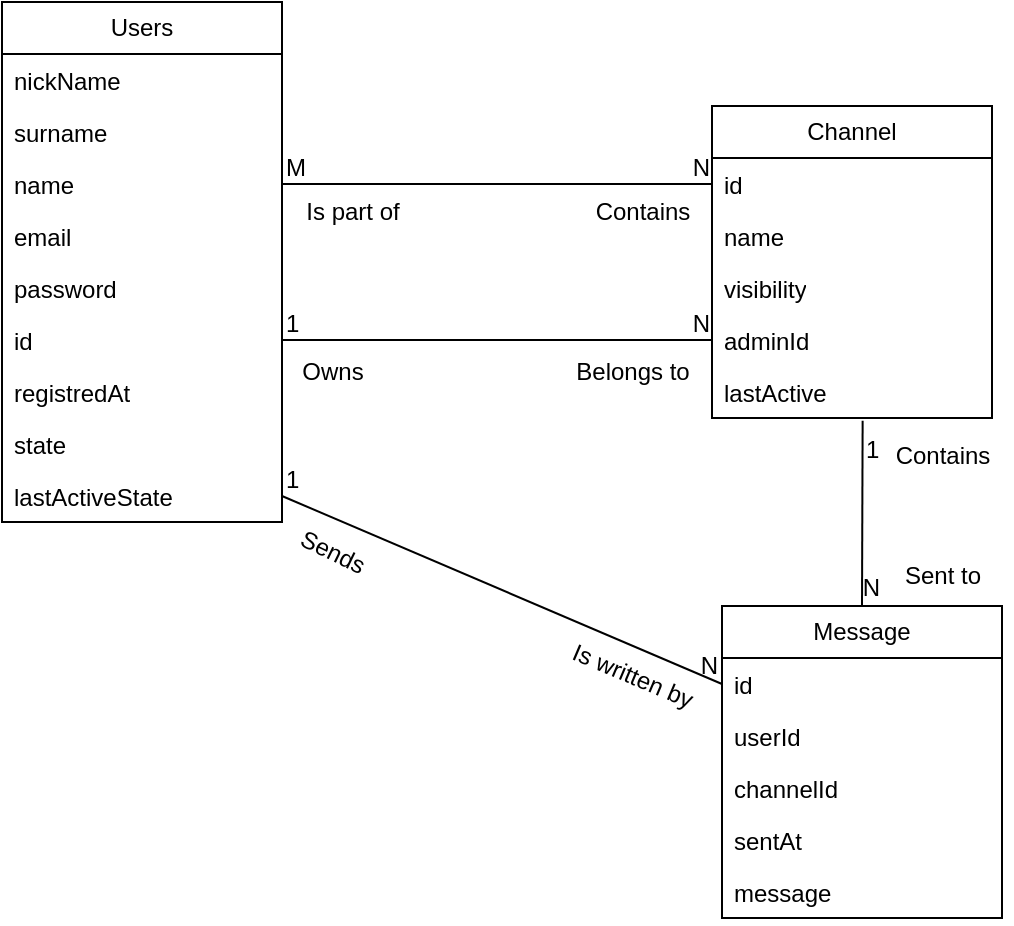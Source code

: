 <mxfile version="24.7.8">
  <diagram id="R2lEEEUBdFMjLlhIrx00" name="Page-1">
    <mxGraphModel dx="1050" dy="669" grid="1" gridSize="10" guides="1" tooltips="1" connect="1" arrows="1" fold="1" page="1" pageScale="1" pageWidth="850" pageHeight="1100" math="0" shadow="0" extFonts="Permanent Marker^https://fonts.googleapis.com/css?family=Permanent+Marker">
      <root>
        <mxCell id="0" />
        <mxCell id="1" parent="0" />
        <mxCell id="FbpiSG0wPmjg65G_D0_f-9" value="Users" style="swimlane;fontStyle=0;childLayout=stackLayout;horizontal=1;startSize=26;fillColor=none;horizontalStack=0;resizeParent=1;resizeParentMax=0;resizeLast=0;collapsible=1;marginBottom=0;whiteSpace=wrap;html=1;" parent="1" vertex="1">
          <mxGeometry x="70" y="68" width="140" height="260" as="geometry" />
        </mxCell>
        <mxCell id="FbpiSG0wPmjg65G_D0_f-10" value="nickName" style="text;strokeColor=none;fillColor=none;align=left;verticalAlign=top;spacingLeft=4;spacingRight=4;overflow=hidden;rotatable=0;points=[[0,0.5],[1,0.5]];portConstraint=eastwest;whiteSpace=wrap;html=1;" parent="FbpiSG0wPmjg65G_D0_f-9" vertex="1">
          <mxGeometry y="26" width="140" height="26" as="geometry" />
        </mxCell>
        <mxCell id="FbpiSG0wPmjg65G_D0_f-13" value="surname" style="text;strokeColor=none;fillColor=none;align=left;verticalAlign=top;spacingLeft=4;spacingRight=4;overflow=hidden;rotatable=0;points=[[0,0.5],[1,0.5]];portConstraint=eastwest;whiteSpace=wrap;html=1;" parent="FbpiSG0wPmjg65G_D0_f-9" vertex="1">
          <mxGeometry y="52" width="140" height="26" as="geometry" />
        </mxCell>
        <mxCell id="FbpiSG0wPmjg65G_D0_f-12" value="name" style="text;strokeColor=none;fillColor=none;align=left;verticalAlign=top;spacingLeft=4;spacingRight=4;overflow=hidden;rotatable=0;points=[[0,0.5],[1,0.5]];portConstraint=eastwest;whiteSpace=wrap;html=1;" parent="FbpiSG0wPmjg65G_D0_f-9" vertex="1">
          <mxGeometry y="78" width="140" height="26" as="geometry" />
        </mxCell>
        <mxCell id="FbpiSG0wPmjg65G_D0_f-17" value="email" style="text;strokeColor=none;fillColor=none;align=left;verticalAlign=top;spacingLeft=4;spacingRight=4;overflow=hidden;rotatable=0;points=[[0,0.5],[1,0.5]];portConstraint=eastwest;whiteSpace=wrap;html=1;" parent="FbpiSG0wPmjg65G_D0_f-9" vertex="1">
          <mxGeometry y="104" width="140" height="26" as="geometry" />
        </mxCell>
        <mxCell id="FbpiSG0wPmjg65G_D0_f-16" value="password" style="text;strokeColor=none;fillColor=none;align=left;verticalAlign=top;spacingLeft=4;spacingRight=4;overflow=hidden;rotatable=0;points=[[0,0.5],[1,0.5]];portConstraint=eastwest;whiteSpace=wrap;html=1;" parent="FbpiSG0wPmjg65G_D0_f-9" vertex="1">
          <mxGeometry y="130" width="140" height="26" as="geometry" />
        </mxCell>
        <mxCell id="FbpiSG0wPmjg65G_D0_f-14" value="id" style="text;strokeColor=none;fillColor=none;align=left;verticalAlign=top;spacingLeft=4;spacingRight=4;overflow=hidden;rotatable=0;points=[[0,0.5],[1,0.5]];portConstraint=eastwest;whiteSpace=wrap;html=1;" parent="FbpiSG0wPmjg65G_D0_f-9" vertex="1">
          <mxGeometry y="156" width="140" height="26" as="geometry" />
        </mxCell>
        <mxCell id="FbpiSG0wPmjg65G_D0_f-18" value="registredAt" style="text;strokeColor=none;fillColor=none;align=left;verticalAlign=top;spacingLeft=4;spacingRight=4;overflow=hidden;rotatable=0;points=[[0,0.5],[1,0.5]];portConstraint=eastwest;whiteSpace=wrap;html=1;" parent="FbpiSG0wPmjg65G_D0_f-9" vertex="1">
          <mxGeometry y="182" width="140" height="26" as="geometry" />
        </mxCell>
        <mxCell id="FbpiSG0wPmjg65G_D0_f-37" value="state" style="text;strokeColor=none;fillColor=none;align=left;verticalAlign=top;spacingLeft=4;spacingRight=4;overflow=hidden;rotatable=0;points=[[0,0.5],[1,0.5]];portConstraint=eastwest;whiteSpace=wrap;html=1;" parent="FbpiSG0wPmjg65G_D0_f-9" vertex="1">
          <mxGeometry y="208" width="140" height="26" as="geometry" />
        </mxCell>
        <mxCell id="FbpiSG0wPmjg65G_D0_f-38" value="lastActiveState" style="text;strokeColor=none;fillColor=none;align=left;verticalAlign=top;spacingLeft=4;spacingRight=4;overflow=hidden;rotatable=0;points=[[0,0.5],[1,0.5]];portConstraint=eastwest;whiteSpace=wrap;html=1;" parent="FbpiSG0wPmjg65G_D0_f-9" vertex="1">
          <mxGeometry y="234" width="140" height="26" as="geometry" />
        </mxCell>
        <mxCell id="FbpiSG0wPmjg65G_D0_f-21" value="Channel" style="swimlane;fontStyle=0;childLayout=stackLayout;horizontal=1;startSize=26;fillColor=none;horizontalStack=0;resizeParent=1;resizeParentMax=0;resizeLast=0;collapsible=1;marginBottom=0;whiteSpace=wrap;html=1;" parent="1" vertex="1">
          <mxGeometry x="425" y="120" width="140" height="156" as="geometry" />
        </mxCell>
        <mxCell id="FbpiSG0wPmjg65G_D0_f-22" value="id" style="text;strokeColor=none;fillColor=none;align=left;verticalAlign=top;spacingLeft=4;spacingRight=4;overflow=hidden;rotatable=0;points=[[0,0.5],[1,0.5]];portConstraint=eastwest;whiteSpace=wrap;html=1;" parent="FbpiSG0wPmjg65G_D0_f-21" vertex="1">
          <mxGeometry y="26" width="140" height="26" as="geometry" />
        </mxCell>
        <mxCell id="FbpiSG0wPmjg65G_D0_f-23" value="name" style="text;strokeColor=none;fillColor=none;align=left;verticalAlign=top;spacingLeft=4;spacingRight=4;overflow=hidden;rotatable=0;points=[[0,0.5],[1,0.5]];portConstraint=eastwest;whiteSpace=wrap;html=1;" parent="FbpiSG0wPmjg65G_D0_f-21" vertex="1">
          <mxGeometry y="52" width="140" height="26" as="geometry" />
        </mxCell>
        <mxCell id="FbpiSG0wPmjg65G_D0_f-24" value="visibility" style="text;strokeColor=none;fillColor=none;align=left;verticalAlign=top;spacingLeft=4;spacingRight=4;overflow=hidden;rotatable=0;points=[[0,0.5],[1,0.5]];portConstraint=eastwest;whiteSpace=wrap;html=1;" parent="FbpiSG0wPmjg65G_D0_f-21" vertex="1">
          <mxGeometry y="78" width="140" height="26" as="geometry" />
        </mxCell>
        <mxCell id="FbpiSG0wPmjg65G_D0_f-25" value="adminId" style="text;strokeColor=none;fillColor=none;align=left;verticalAlign=top;spacingLeft=4;spacingRight=4;overflow=hidden;rotatable=0;points=[[0,0.5],[1,0.5]];portConstraint=eastwest;whiteSpace=wrap;html=1;" parent="FbpiSG0wPmjg65G_D0_f-21" vertex="1">
          <mxGeometry y="104" width="140" height="26" as="geometry" />
        </mxCell>
        <mxCell id="FbpiSG0wPmjg65G_D0_f-26" value="lastActive" style="text;strokeColor=none;fillColor=none;align=left;verticalAlign=top;spacingLeft=4;spacingRight=4;overflow=hidden;rotatable=0;points=[[0,0.5],[1,0.5]];portConstraint=eastwest;whiteSpace=wrap;html=1;" parent="FbpiSG0wPmjg65G_D0_f-21" vertex="1">
          <mxGeometry y="130" width="140" height="26" as="geometry" />
        </mxCell>
        <mxCell id="FbpiSG0wPmjg65G_D0_f-31" value="Message" style="swimlane;fontStyle=0;childLayout=stackLayout;horizontal=1;startSize=26;fillColor=none;horizontalStack=0;resizeParent=1;resizeParentMax=0;resizeLast=0;collapsible=1;marginBottom=0;whiteSpace=wrap;html=1;" parent="1" vertex="1">
          <mxGeometry x="430" y="370" width="140" height="156" as="geometry" />
        </mxCell>
        <mxCell id="FbpiSG0wPmjg65G_D0_f-32" value="id" style="text;strokeColor=none;fillColor=none;align=left;verticalAlign=top;spacingLeft=4;spacingRight=4;overflow=hidden;rotatable=0;points=[[0,0.5],[1,0.5]];portConstraint=eastwest;whiteSpace=wrap;html=1;" parent="FbpiSG0wPmjg65G_D0_f-31" vertex="1">
          <mxGeometry y="26" width="140" height="26" as="geometry" />
        </mxCell>
        <mxCell id="FbpiSG0wPmjg65G_D0_f-33" value="userId" style="text;strokeColor=none;fillColor=none;align=left;verticalAlign=top;spacingLeft=4;spacingRight=4;overflow=hidden;rotatable=0;points=[[0,0.5],[1,0.5]];portConstraint=eastwest;whiteSpace=wrap;html=1;" parent="FbpiSG0wPmjg65G_D0_f-31" vertex="1">
          <mxGeometry y="52" width="140" height="26" as="geometry" />
        </mxCell>
        <mxCell id="FbpiSG0wPmjg65G_D0_f-34" value="channelId" style="text;strokeColor=none;fillColor=none;align=left;verticalAlign=top;spacingLeft=4;spacingRight=4;overflow=hidden;rotatable=0;points=[[0,0.5],[1,0.5]];portConstraint=eastwest;whiteSpace=wrap;html=1;" parent="FbpiSG0wPmjg65G_D0_f-31" vertex="1">
          <mxGeometry y="78" width="140" height="26" as="geometry" />
        </mxCell>
        <mxCell id="FbpiSG0wPmjg65G_D0_f-35" value="sentAt" style="text;strokeColor=none;fillColor=none;align=left;verticalAlign=top;spacingLeft=4;spacingRight=4;overflow=hidden;rotatable=0;points=[[0,0.5],[1,0.5]];portConstraint=eastwest;whiteSpace=wrap;html=1;" parent="FbpiSG0wPmjg65G_D0_f-31" vertex="1">
          <mxGeometry y="104" width="140" height="26" as="geometry" />
        </mxCell>
        <mxCell id="FbpiSG0wPmjg65G_D0_f-36" value="message" style="text;strokeColor=none;fillColor=none;align=left;verticalAlign=top;spacingLeft=4;spacingRight=4;overflow=hidden;rotatable=0;points=[[0,0.5],[1,0.5]];portConstraint=eastwest;whiteSpace=wrap;html=1;" parent="FbpiSG0wPmjg65G_D0_f-31" vertex="1">
          <mxGeometry y="130" width="140" height="26" as="geometry" />
        </mxCell>
        <mxCell id="FbpiSG0wPmjg65G_D0_f-39" value="" style="endArrow=none;html=1;rounded=0;exitX=1;exitY=0.5;exitDx=0;exitDy=0;entryX=0;entryY=0.5;entryDx=0;entryDy=0;" parent="1" source="FbpiSG0wPmjg65G_D0_f-12" target="FbpiSG0wPmjg65G_D0_f-22" edge="1">
          <mxGeometry relative="1" as="geometry">
            <mxPoint x="340" y="350" as="sourcePoint" />
            <mxPoint x="500" y="350" as="targetPoint" />
          </mxGeometry>
        </mxCell>
        <mxCell id="FbpiSG0wPmjg65G_D0_f-40" value="M" style="resizable=0;html=1;whiteSpace=wrap;align=left;verticalAlign=bottom;" parent="FbpiSG0wPmjg65G_D0_f-39" connectable="0" vertex="1">
          <mxGeometry x="-1" relative="1" as="geometry" />
        </mxCell>
        <mxCell id="FbpiSG0wPmjg65G_D0_f-41" value="N" style="resizable=0;html=1;whiteSpace=wrap;align=right;verticalAlign=bottom;" parent="FbpiSG0wPmjg65G_D0_f-39" connectable="0" vertex="1">
          <mxGeometry x="1" relative="1" as="geometry" />
        </mxCell>
        <mxCell id="FbpiSG0wPmjg65G_D0_f-45" value="" style="endArrow=none;html=1;rounded=0;exitX=0.538;exitY=1.052;exitDx=0;exitDy=0;entryX=0.5;entryY=0;entryDx=0;entryDy=0;exitPerimeter=0;" parent="1" source="FbpiSG0wPmjg65G_D0_f-26" target="FbpiSG0wPmjg65G_D0_f-31" edge="1">
          <mxGeometry relative="1" as="geometry">
            <mxPoint x="630" y="230" as="sourcePoint" />
            <mxPoint x="790" y="230" as="targetPoint" />
          </mxGeometry>
        </mxCell>
        <mxCell id="FbpiSG0wPmjg65G_D0_f-46" value="1" style="resizable=0;html=1;whiteSpace=wrap;align=left;verticalAlign=bottom;" parent="FbpiSG0wPmjg65G_D0_f-45" connectable="0" vertex="1">
          <mxGeometry x="-1" relative="1" as="geometry">
            <mxPoint y="23" as="offset" />
          </mxGeometry>
        </mxCell>
        <mxCell id="FbpiSG0wPmjg65G_D0_f-47" value="N" style="resizable=0;html=1;whiteSpace=wrap;align=right;verticalAlign=bottom;" parent="FbpiSG0wPmjg65G_D0_f-45" connectable="0" vertex="1">
          <mxGeometry x="1" relative="1" as="geometry">
            <mxPoint x="10" as="offset" />
          </mxGeometry>
        </mxCell>
        <mxCell id="FbpiSG0wPmjg65G_D0_f-55" value="Is part of" style="text;html=1;align=center;verticalAlign=middle;resizable=0;points=[];autosize=1;strokeColor=none;fillColor=none;" parent="1" vertex="1">
          <mxGeometry x="210" y="158" width="70" height="30" as="geometry" />
        </mxCell>
        <mxCell id="FbpiSG0wPmjg65G_D0_f-57" value="Contains" style="text;html=1;align=center;verticalAlign=middle;resizable=0;points=[];autosize=1;strokeColor=none;fillColor=none;" parent="1" vertex="1">
          <mxGeometry x="355" y="158" width="70" height="30" as="geometry" />
        </mxCell>
        <mxCell id="FbpiSG0wPmjg65G_D0_f-61" value="" style="endArrow=none;html=1;rounded=0;entryX=0;entryY=0.5;entryDx=0;entryDy=0;exitX=1;exitY=0.5;exitDx=0;exitDy=0;" parent="1" source="FbpiSG0wPmjg65G_D0_f-14" target="FbpiSG0wPmjg65G_D0_f-25" edge="1">
          <mxGeometry relative="1" as="geometry">
            <mxPoint x="210" y="230" as="sourcePoint" />
            <mxPoint x="370" y="230" as="targetPoint" />
          </mxGeometry>
        </mxCell>
        <mxCell id="FbpiSG0wPmjg65G_D0_f-62" value="1" style="resizable=0;html=1;whiteSpace=wrap;align=left;verticalAlign=bottom;" parent="FbpiSG0wPmjg65G_D0_f-61" connectable="0" vertex="1">
          <mxGeometry x="-1" relative="1" as="geometry" />
        </mxCell>
        <mxCell id="FbpiSG0wPmjg65G_D0_f-63" value="N" style="resizable=0;html=1;whiteSpace=wrap;align=right;verticalAlign=bottom;" parent="FbpiSG0wPmjg65G_D0_f-61" connectable="0" vertex="1">
          <mxGeometry x="1" relative="1" as="geometry" />
        </mxCell>
        <mxCell id="FbpiSG0wPmjg65G_D0_f-64" value="Owns" style="text;html=1;align=center;verticalAlign=middle;resizable=0;points=[];autosize=1;strokeColor=none;fillColor=none;" parent="1" vertex="1">
          <mxGeometry x="210" y="238" width="50" height="30" as="geometry" />
        </mxCell>
        <mxCell id="FbpiSG0wPmjg65G_D0_f-65" value="Belongs to" style="text;html=1;align=center;verticalAlign=middle;resizable=0;points=[];autosize=1;strokeColor=none;fillColor=none;" parent="1" vertex="1">
          <mxGeometry x="345" y="238" width="80" height="30" as="geometry" />
        </mxCell>
        <mxCell id="FbpiSG0wPmjg65G_D0_f-66" value="" style="endArrow=none;html=1;rounded=0;exitX=1;exitY=0.5;exitDx=0;exitDy=0;entryX=0;entryY=0.5;entryDx=0;entryDy=0;" parent="1" source="FbpiSG0wPmjg65G_D0_f-38" target="FbpiSG0wPmjg65G_D0_f-32" edge="1">
          <mxGeometry relative="1" as="geometry">
            <mxPoint x="300" y="320" as="sourcePoint" />
            <mxPoint x="460" y="320" as="targetPoint" />
          </mxGeometry>
        </mxCell>
        <mxCell id="FbpiSG0wPmjg65G_D0_f-67" value="1" style="resizable=0;html=1;whiteSpace=wrap;align=left;verticalAlign=bottom;" parent="FbpiSG0wPmjg65G_D0_f-66" connectable="0" vertex="1">
          <mxGeometry x="-1" relative="1" as="geometry" />
        </mxCell>
        <mxCell id="FbpiSG0wPmjg65G_D0_f-68" value="N" style="resizable=0;html=1;whiteSpace=wrap;align=right;verticalAlign=bottom;" parent="FbpiSG0wPmjg65G_D0_f-66" connectable="0" vertex="1">
          <mxGeometry x="1" relative="1" as="geometry" />
        </mxCell>
        <mxCell id="FbpiSG0wPmjg65G_D0_f-69" value="Sends" style="text;html=1;align=center;verticalAlign=middle;resizable=0;points=[];autosize=1;strokeColor=none;fillColor=none;rotation=26;" parent="1" vertex="1">
          <mxGeometry x="205" y="328" width="60" height="30" as="geometry" />
        </mxCell>
        <mxCell id="FbpiSG0wPmjg65G_D0_f-70" value="Is written by" style="text;html=1;align=center;verticalAlign=middle;resizable=0;points=[];autosize=1;strokeColor=none;fillColor=none;rotation=23;" parent="1" vertex="1">
          <mxGeometry x="340" y="390" width="90" height="30" as="geometry" />
        </mxCell>
        <mxCell id="FbpiSG0wPmjg65G_D0_f-71" value="Contains" style="text;html=1;align=center;verticalAlign=middle;resizable=0;points=[];autosize=1;strokeColor=none;fillColor=none;" parent="1" vertex="1">
          <mxGeometry x="505" y="280" width="70" height="30" as="geometry" />
        </mxCell>
        <mxCell id="FbpiSG0wPmjg65G_D0_f-72" value="Sent to" style="text;html=1;align=center;verticalAlign=middle;resizable=0;points=[];autosize=1;strokeColor=none;fillColor=none;" parent="1" vertex="1">
          <mxGeometry x="510" y="340" width="60" height="30" as="geometry" />
        </mxCell>
      </root>
    </mxGraphModel>
  </diagram>
</mxfile>
